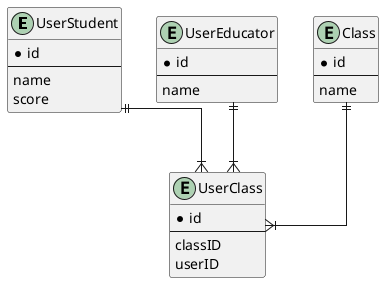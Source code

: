 @startuml
' avoid problems with angled crows feet
skinparam linetype ortho

entity UserStudent {
*id
--
name
score
}

entity UserEducator {
*id
--
name
}

entity Class {
*id
--
name
}

entity UserClass {
*id
--
classID
userID
}

UserStudent ||--|{ UserClass

UserEducator ||--|{ UserClass
Class ||--|{ UserClass


@enduml